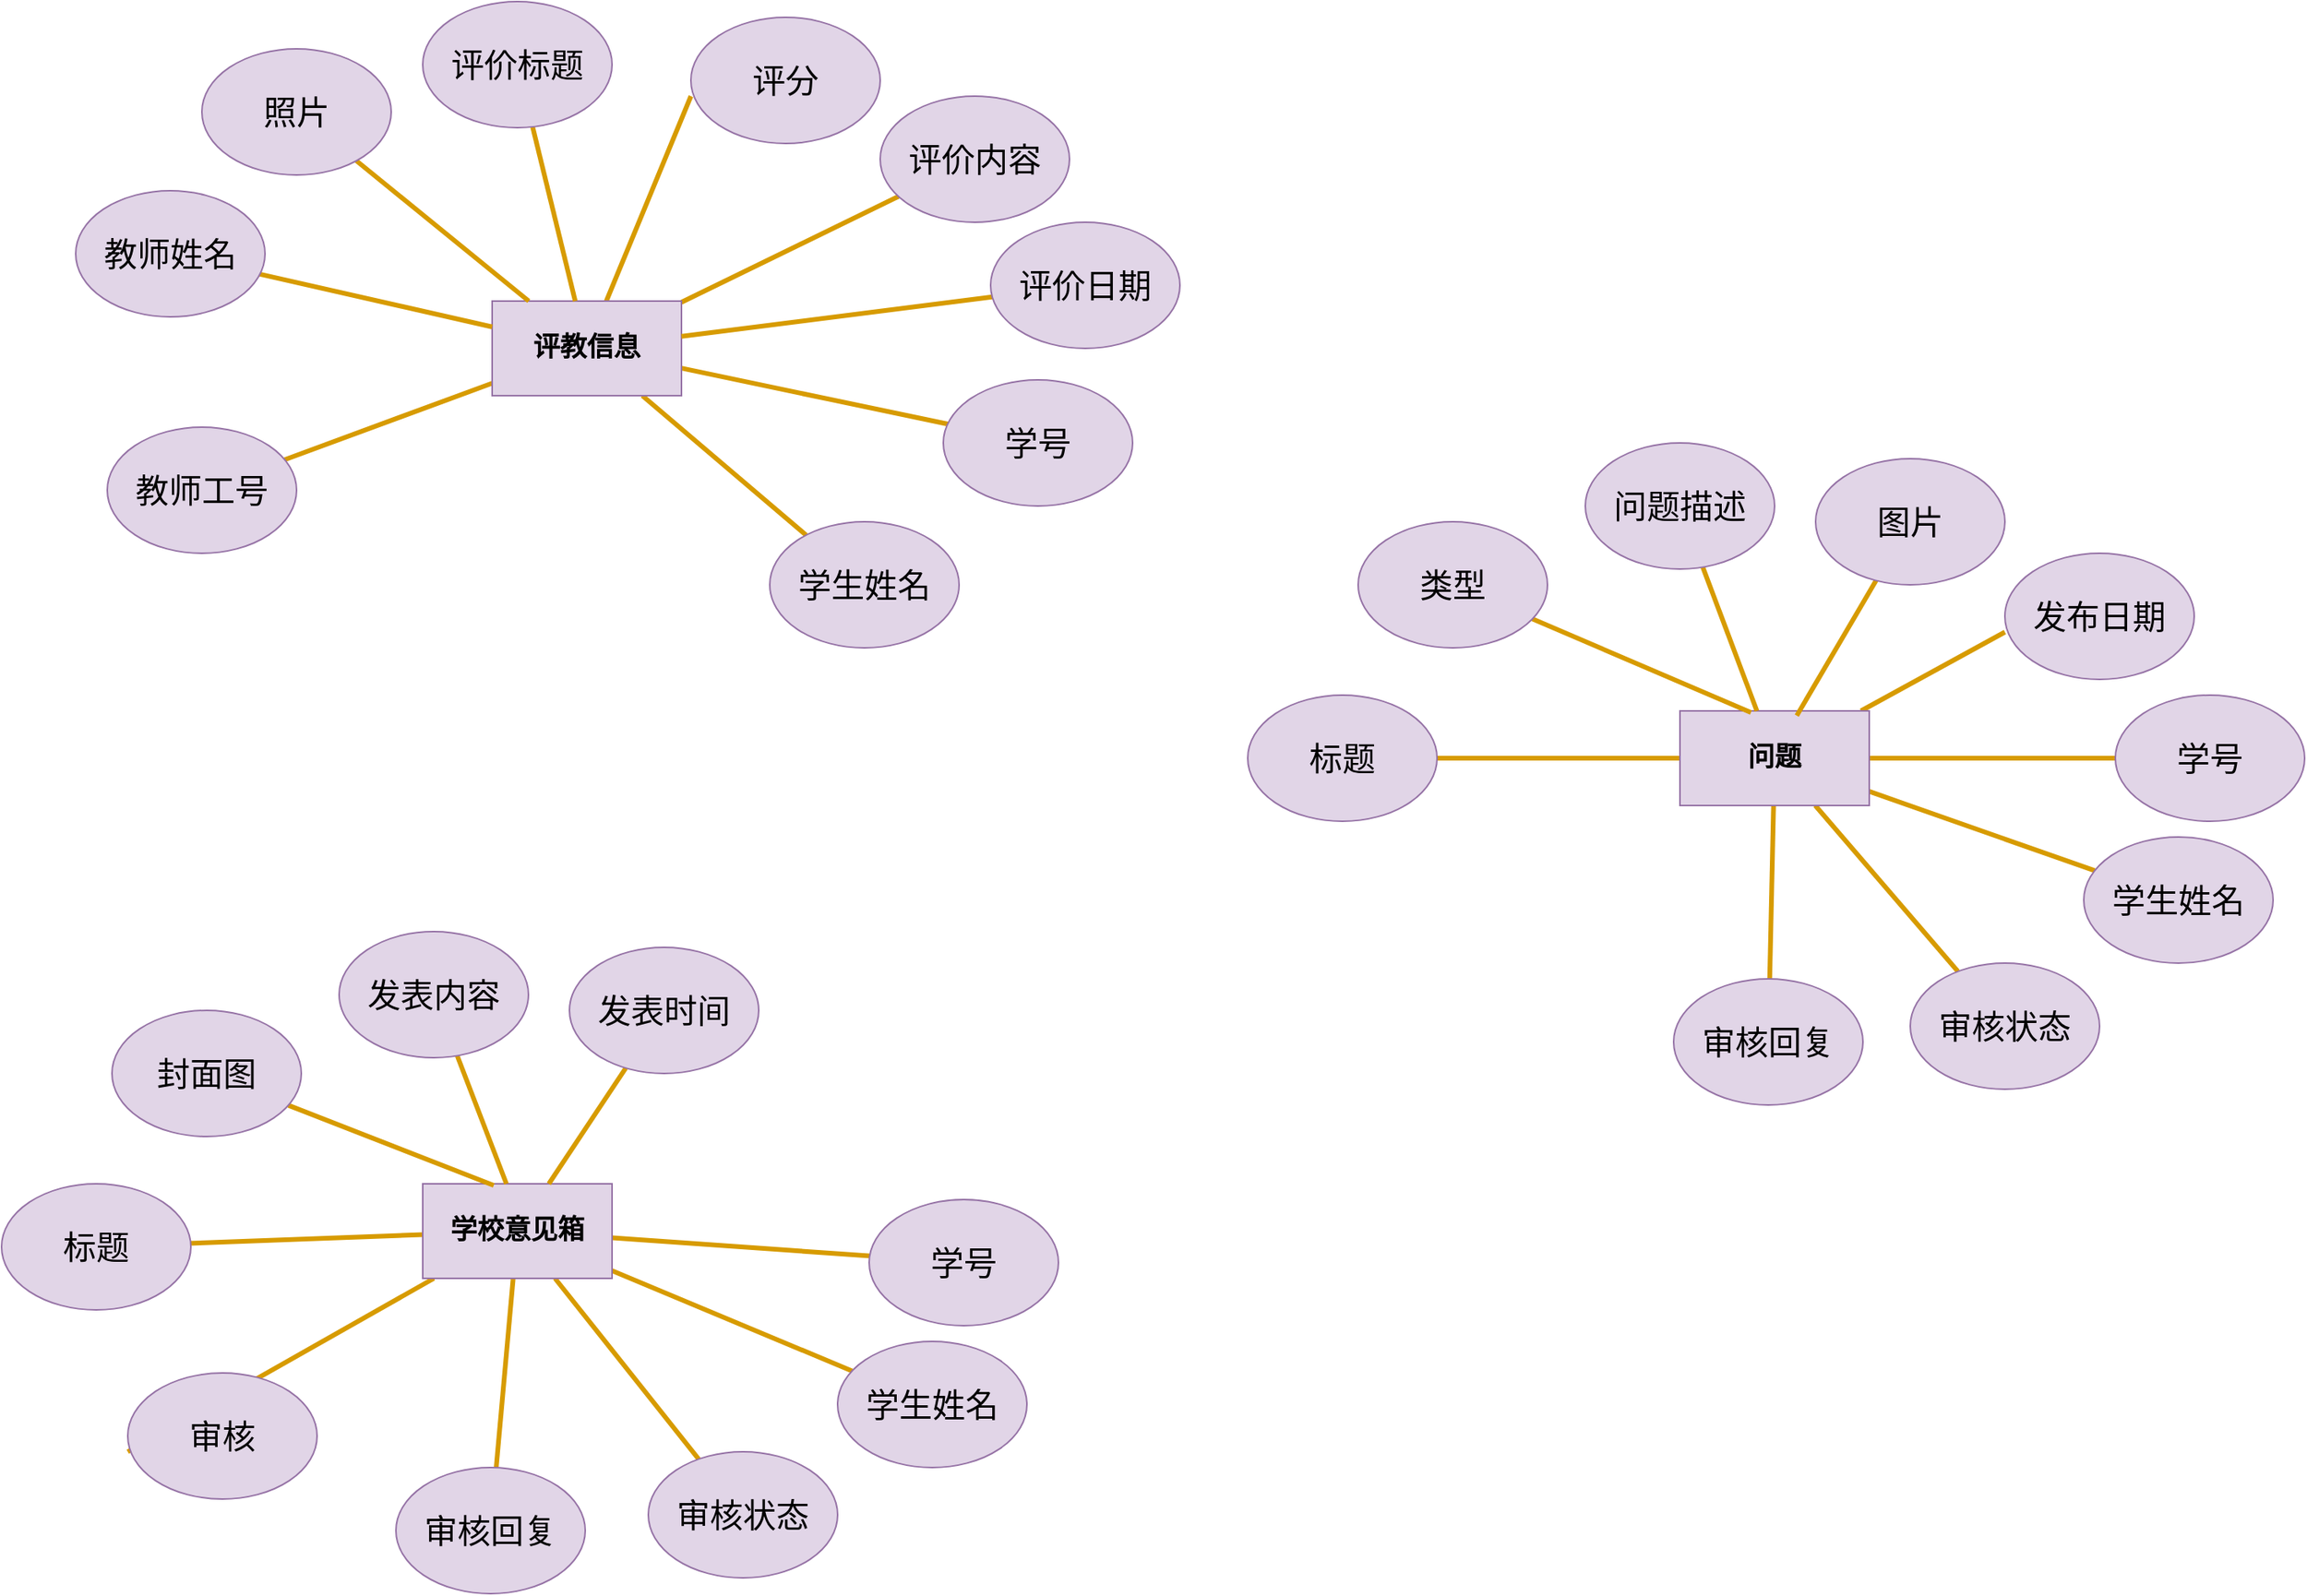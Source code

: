 <mxfile version="21.2.9" type="github">
  <diagram name="第 1 页" id="lqhFtGPekLb3dXe2P2rk">
    <mxGraphModel dx="1544" dy="2238" grid="1" gridSize="10" guides="1" tooltips="1" connect="1" arrows="1" fold="1" page="1" pageScale="1" pageWidth="827" pageHeight="1169" math="0" shadow="0">
      <root>
        <mxCell id="0" />
        <mxCell id="1" parent="0" />
        <mxCell id="Dka6jU04fZYeaKy0mmvw-1" style="rounded=0;orthogonalLoop=1;jettySize=auto;html=1;endArrow=none;endFill=0;fillColor=#ffe6cc;strokeColor=#d79b00;strokeWidth=3;" edge="1" parent="1" source="Dka6jU04fZYeaKy0mmvw-7" target="Dka6jU04fZYeaKy0mmvw-8">
          <mxGeometry relative="1" as="geometry" />
        </mxCell>
        <mxCell id="Dka6jU04fZYeaKy0mmvw-2" style="edgeStyle=none;shape=connector;rounded=0;orthogonalLoop=1;jettySize=auto;html=1;entryX=0;entryY=0.625;entryDx=0;entryDy=0;entryPerimeter=0;labelBackgroundColor=default;strokeColor=#d79b00;strokeWidth=3;fontFamily=Helvetica;fontSize=11;fontColor=default;endArrow=none;endFill=0;fillColor=#ffe6cc;" edge="1" parent="1" source="Dka6jU04fZYeaKy0mmvw-7" target="Dka6jU04fZYeaKy0mmvw-16">
          <mxGeometry relative="1" as="geometry" />
        </mxCell>
        <mxCell id="Dka6jU04fZYeaKy0mmvw-3" style="edgeStyle=none;shape=connector;rounded=0;orthogonalLoop=1;jettySize=auto;html=1;labelBackgroundColor=default;strokeColor=#d79b00;strokeWidth=3;fontFamily=Helvetica;fontSize=11;fontColor=default;endArrow=none;endFill=0;fillColor=#ffe6cc;" edge="1" parent="1" source="Dka6jU04fZYeaKy0mmvw-7" target="Dka6jU04fZYeaKy0mmvw-15">
          <mxGeometry relative="1" as="geometry" />
        </mxCell>
        <mxCell id="Dka6jU04fZYeaKy0mmvw-4" style="edgeStyle=none;shape=connector;rounded=0;orthogonalLoop=1;jettySize=auto;html=1;labelBackgroundColor=default;strokeColor=#d79b00;strokeWidth=3;fontFamily=Helvetica;fontSize=11;fontColor=default;endArrow=none;endFill=0;fillColor=#ffe6cc;" edge="1" parent="1" source="Dka6jU04fZYeaKy0mmvw-7" target="Dka6jU04fZYeaKy0mmvw-17">
          <mxGeometry relative="1" as="geometry" />
        </mxCell>
        <mxCell id="Dka6jU04fZYeaKy0mmvw-5" style="edgeStyle=none;shape=connector;rounded=0;orthogonalLoop=1;jettySize=auto;html=1;labelBackgroundColor=default;strokeColor=#d79b00;strokeWidth=3;fontFamily=Helvetica;fontSize=11;fontColor=default;endArrow=none;endFill=0;fillColor=#ffe6cc;" edge="1" parent="1" source="Dka6jU04fZYeaKy0mmvw-7" target="Dka6jU04fZYeaKy0mmvw-18">
          <mxGeometry relative="1" as="geometry" />
        </mxCell>
        <mxCell id="Dka6jU04fZYeaKy0mmvw-6" style="edgeStyle=none;shape=connector;rounded=0;orthogonalLoop=1;jettySize=auto;html=1;labelBackgroundColor=default;strokeColor=#d79b00;strokeWidth=3;fontFamily=Helvetica;fontSize=11;fontColor=default;endArrow=none;endFill=0;fillColor=#ffe6cc;" edge="1" parent="1" source="Dka6jU04fZYeaKy0mmvw-7" target="Dka6jU04fZYeaKy0mmvw-19">
          <mxGeometry relative="1" as="geometry" />
        </mxCell>
        <mxCell id="Dka6jU04fZYeaKy0mmvw-7" value="学校意见箱" style="rounded=0;whiteSpace=wrap;html=1;fillColor=#e1d5e7;strokeColor=#9673a6;fontFamily=Times New Roman;fontStyle=1;fontSize=17;" vertex="1" parent="1">
          <mxGeometry x="347" y="280" width="120" height="60" as="geometry" />
        </mxCell>
        <mxCell id="Dka6jU04fZYeaKy0mmvw-8" value="标题" style="ellipse;whiteSpace=wrap;html=1;fillColor=#e1d5e7;strokeColor=#9673a6;fontSize=21;" vertex="1" parent="1">
          <mxGeometry x="80" y="280" width="120" height="80" as="geometry" />
        </mxCell>
        <mxCell id="Dka6jU04fZYeaKy0mmvw-9" style="rounded=0;orthogonalLoop=1;jettySize=auto;html=1;endArrow=none;endFill=0;fillColor=#ffe6cc;strokeColor=#d79b00;strokeWidth=3;exitX=0.375;exitY=0.017;exitDx=0;exitDy=0;exitPerimeter=0;" edge="1" parent="1" source="Dka6jU04fZYeaKy0mmvw-7" target="Dka6jU04fZYeaKy0mmvw-10">
          <mxGeometry relative="1" as="geometry">
            <mxPoint x="344" y="270" as="sourcePoint" />
          </mxGeometry>
        </mxCell>
        <mxCell id="Dka6jU04fZYeaKy0mmvw-10" value="封面图" style="ellipse;whiteSpace=wrap;html=1;fillColor=#e1d5e7;strokeColor=#9673a6;fontSize=21;" vertex="1" parent="1">
          <mxGeometry x="150" y="170" width="120" height="80" as="geometry" />
        </mxCell>
        <mxCell id="Dka6jU04fZYeaKy0mmvw-11" style="rounded=0;orthogonalLoop=1;jettySize=auto;html=1;endArrow=none;endFill=0;fillColor=#ffe6cc;strokeColor=#d79b00;strokeWidth=3;" edge="1" parent="1" source="Dka6jU04fZYeaKy0mmvw-7" target="Dka6jU04fZYeaKy0mmvw-12">
          <mxGeometry relative="1" as="geometry">
            <mxPoint x="428" y="293" as="sourcePoint" />
          </mxGeometry>
        </mxCell>
        <mxCell id="Dka6jU04fZYeaKy0mmvw-12" value="发表时间" style="ellipse;whiteSpace=wrap;html=1;fillColor=#e1d5e7;strokeColor=#9673a6;fontSize=21;" vertex="1" parent="1">
          <mxGeometry x="440" y="130" width="120" height="80" as="geometry" />
        </mxCell>
        <mxCell id="Dka6jU04fZYeaKy0mmvw-13" style="edgeStyle=none;shape=connector;rounded=0;orthogonalLoop=1;jettySize=auto;html=1;entryX=0.442;entryY=0;entryDx=0;entryDy=0;entryPerimeter=0;labelBackgroundColor=default;strokeColor=#d79b00;strokeWidth=3;fontFamily=Helvetica;fontSize=11;fontColor=default;endArrow=none;endFill=0;fillColor=#ffe6cc;" edge="1" parent="1" source="Dka6jU04fZYeaKy0mmvw-14" target="Dka6jU04fZYeaKy0mmvw-7">
          <mxGeometry relative="1" as="geometry" />
        </mxCell>
        <mxCell id="Dka6jU04fZYeaKy0mmvw-14" value="发表内容" style="ellipse;whiteSpace=wrap;html=1;fillColor=#e1d5e7;strokeColor=#9673a6;fontSize=21;" vertex="1" parent="1">
          <mxGeometry x="294" y="120" width="120" height="80" as="geometry" />
        </mxCell>
        <mxCell id="Dka6jU04fZYeaKy0mmvw-15" value="学号" style="ellipse;whiteSpace=wrap;html=1;fillColor=#e1d5e7;strokeColor=#9673a6;fontSize=21;" vertex="1" parent="1">
          <mxGeometry x="630" y="290" width="120" height="80" as="geometry" />
        </mxCell>
        <mxCell id="Dka6jU04fZYeaKy0mmvw-16" value="审核" style="ellipse;whiteSpace=wrap;html=1;fillColor=#e1d5e7;strokeColor=#9673a6;fontSize=21;" vertex="1" parent="1">
          <mxGeometry x="160" y="400" width="120" height="80" as="geometry" />
        </mxCell>
        <mxCell id="Dka6jU04fZYeaKy0mmvw-17" value="学生姓名" style="ellipse;whiteSpace=wrap;html=1;fillColor=#e1d5e7;strokeColor=#9673a6;fontSize=21;" vertex="1" parent="1">
          <mxGeometry x="610" y="380" width="120" height="80" as="geometry" />
        </mxCell>
        <mxCell id="Dka6jU04fZYeaKy0mmvw-18" value="审核状态" style="ellipse;whiteSpace=wrap;html=1;fillColor=#e1d5e7;strokeColor=#9673a6;fontSize=21;" vertex="1" parent="1">
          <mxGeometry x="490" y="450" width="120" height="80" as="geometry" />
        </mxCell>
        <mxCell id="Dka6jU04fZYeaKy0mmvw-19" value="审核回复" style="ellipse;whiteSpace=wrap;html=1;fillColor=#e1d5e7;strokeColor=#9673a6;fontSize=21;" vertex="1" parent="1">
          <mxGeometry x="330" y="460" width="120" height="80" as="geometry" />
        </mxCell>
        <mxCell id="Dka6jU04fZYeaKy0mmvw-20" style="rounded=0;orthogonalLoop=1;jettySize=auto;html=1;endArrow=none;endFill=0;fillColor=#ffe6cc;strokeColor=#d79b00;strokeWidth=3;" edge="1" parent="1" source="Dka6jU04fZYeaKy0mmvw-26" target="Dka6jU04fZYeaKy0mmvw-27">
          <mxGeometry relative="1" as="geometry" />
        </mxCell>
        <mxCell id="Dka6jU04fZYeaKy0mmvw-21" style="edgeStyle=none;shape=connector;rounded=0;orthogonalLoop=1;jettySize=auto;html=1;entryX=0;entryY=0.625;entryDx=0;entryDy=0;entryPerimeter=0;labelBackgroundColor=default;strokeColor=#d79b00;strokeWidth=3;fontFamily=Helvetica;fontSize=11;fontColor=default;endArrow=none;endFill=0;fillColor=#ffe6cc;" edge="1" parent="1" source="Dka6jU04fZYeaKy0mmvw-26" target="Dka6jU04fZYeaKy0mmvw-35">
          <mxGeometry relative="1" as="geometry" />
        </mxCell>
        <mxCell id="Dka6jU04fZYeaKy0mmvw-22" style="edgeStyle=none;shape=connector;rounded=0;orthogonalLoop=1;jettySize=auto;html=1;labelBackgroundColor=default;strokeColor=#d79b00;strokeWidth=3;fontFamily=Helvetica;fontSize=11;fontColor=default;endArrow=none;endFill=0;fillColor=#ffe6cc;" edge="1" parent="1" source="Dka6jU04fZYeaKy0mmvw-26" target="Dka6jU04fZYeaKy0mmvw-34">
          <mxGeometry relative="1" as="geometry" />
        </mxCell>
        <mxCell id="Dka6jU04fZYeaKy0mmvw-23" style="edgeStyle=none;shape=connector;rounded=0;orthogonalLoop=1;jettySize=auto;html=1;labelBackgroundColor=default;strokeColor=#d79b00;strokeWidth=3;fontFamily=Helvetica;fontSize=11;fontColor=default;endArrow=none;endFill=0;fillColor=#ffe6cc;" edge="1" parent="1" source="Dka6jU04fZYeaKy0mmvw-26" target="Dka6jU04fZYeaKy0mmvw-36">
          <mxGeometry relative="1" as="geometry" />
        </mxCell>
        <mxCell id="Dka6jU04fZYeaKy0mmvw-24" style="edgeStyle=none;shape=connector;rounded=0;orthogonalLoop=1;jettySize=auto;html=1;labelBackgroundColor=default;strokeColor=#d79b00;strokeWidth=3;fontFamily=Helvetica;fontSize=11;fontColor=default;endArrow=none;endFill=0;fillColor=#ffe6cc;" edge="1" parent="1" source="Dka6jU04fZYeaKy0mmvw-26" target="Dka6jU04fZYeaKy0mmvw-37">
          <mxGeometry relative="1" as="geometry" />
        </mxCell>
        <mxCell id="Dka6jU04fZYeaKy0mmvw-25" style="edgeStyle=none;shape=connector;rounded=0;orthogonalLoop=1;jettySize=auto;html=1;labelBackgroundColor=default;strokeColor=#d79b00;strokeWidth=3;fontFamily=Helvetica;fontSize=11;fontColor=default;endArrow=none;endFill=0;fillColor=#ffe6cc;" edge="1" parent="1" source="Dka6jU04fZYeaKy0mmvw-26" target="Dka6jU04fZYeaKy0mmvw-38">
          <mxGeometry relative="1" as="geometry" />
        </mxCell>
        <mxCell id="Dka6jU04fZYeaKy0mmvw-26" value="问题" style="rounded=0;whiteSpace=wrap;html=1;fillColor=#e1d5e7;strokeColor=#9673a6;fontFamily=Times New Roman;fontStyle=1;fontSize=17;" vertex="1" parent="1">
          <mxGeometry x="1144" y="-20" width="120" height="60" as="geometry" />
        </mxCell>
        <mxCell id="Dka6jU04fZYeaKy0mmvw-27" value="标题" style="ellipse;whiteSpace=wrap;html=1;fillColor=#e1d5e7;strokeColor=#9673a6;fontSize=21;" vertex="1" parent="1">
          <mxGeometry x="870" y="-30" width="120" height="80" as="geometry" />
        </mxCell>
        <mxCell id="Dka6jU04fZYeaKy0mmvw-28" style="rounded=0;orthogonalLoop=1;jettySize=auto;html=1;endArrow=none;endFill=0;fillColor=#ffe6cc;strokeColor=#d79b00;strokeWidth=3;exitX=0.375;exitY=0.017;exitDx=0;exitDy=0;exitPerimeter=0;" edge="1" parent="1" source="Dka6jU04fZYeaKy0mmvw-26" target="Dka6jU04fZYeaKy0mmvw-29">
          <mxGeometry relative="1" as="geometry">
            <mxPoint x="1134" y="-40" as="sourcePoint" />
          </mxGeometry>
        </mxCell>
        <mxCell id="Dka6jU04fZYeaKy0mmvw-29" value="类型" style="ellipse;whiteSpace=wrap;html=1;fillColor=#e1d5e7;strokeColor=#9673a6;fontSize=21;" vertex="1" parent="1">
          <mxGeometry x="940" y="-140" width="120" height="80" as="geometry" />
        </mxCell>
        <mxCell id="Dka6jU04fZYeaKy0mmvw-30" style="rounded=0;orthogonalLoop=1;jettySize=auto;html=1;endArrow=none;endFill=0;fillColor=#ffe6cc;strokeColor=#d79b00;strokeWidth=3;exitX=0.617;exitY=0.05;exitDx=0;exitDy=0;exitPerimeter=0;" edge="1" parent="1" source="Dka6jU04fZYeaKy0mmvw-26" target="Dka6jU04fZYeaKy0mmvw-31">
          <mxGeometry relative="1" as="geometry">
            <mxPoint x="1324" y="-100" as="sourcePoint" />
          </mxGeometry>
        </mxCell>
        <mxCell id="Dka6jU04fZYeaKy0mmvw-31" value="图片" style="ellipse;whiteSpace=wrap;html=1;fillColor=#e1d5e7;strokeColor=#9673a6;fontSize=21;" vertex="1" parent="1">
          <mxGeometry x="1230" y="-180" width="120" height="80" as="geometry" />
        </mxCell>
        <mxCell id="Dka6jU04fZYeaKy0mmvw-32" style="edgeStyle=none;shape=connector;rounded=0;orthogonalLoop=1;jettySize=auto;html=1;labelBackgroundColor=default;strokeColor=#d79b00;strokeWidth=3;fontFamily=Helvetica;fontSize=11;fontColor=default;endArrow=none;endFill=0;fillColor=#ffe6cc;" edge="1" parent="1" source="Dka6jU04fZYeaKy0mmvw-33" target="Dka6jU04fZYeaKy0mmvw-26">
          <mxGeometry relative="1" as="geometry" />
        </mxCell>
        <mxCell id="Dka6jU04fZYeaKy0mmvw-33" value="问题描述" style="ellipse;whiteSpace=wrap;html=1;fillColor=#e1d5e7;strokeColor=#9673a6;fontSize=21;" vertex="1" parent="1">
          <mxGeometry x="1084" y="-190" width="120" height="80" as="geometry" />
        </mxCell>
        <mxCell id="Dka6jU04fZYeaKy0mmvw-34" value="学号" style="ellipse;whiteSpace=wrap;html=1;fillColor=#e1d5e7;strokeColor=#9673a6;fontSize=21;" vertex="1" parent="1">
          <mxGeometry x="1420" y="-30" width="120" height="80" as="geometry" />
        </mxCell>
        <mxCell id="Dka6jU04fZYeaKy0mmvw-35" value="发布日期" style="ellipse;whiteSpace=wrap;html=1;fillColor=#e1d5e7;strokeColor=#9673a6;fontSize=21;" vertex="1" parent="1">
          <mxGeometry x="1350" y="-120" width="120" height="80" as="geometry" />
        </mxCell>
        <mxCell id="Dka6jU04fZYeaKy0mmvw-36" value="学生姓名" style="ellipse;whiteSpace=wrap;html=1;fillColor=#e1d5e7;strokeColor=#9673a6;fontSize=21;" vertex="1" parent="1">
          <mxGeometry x="1400" y="60" width="120" height="80" as="geometry" />
        </mxCell>
        <mxCell id="Dka6jU04fZYeaKy0mmvw-37" value="审核状态" style="ellipse;whiteSpace=wrap;html=1;fillColor=#e1d5e7;strokeColor=#9673a6;fontSize=21;" vertex="1" parent="1">
          <mxGeometry x="1290" y="140" width="120" height="80" as="geometry" />
        </mxCell>
        <mxCell id="Dka6jU04fZYeaKy0mmvw-38" value="审核回复" style="ellipse;whiteSpace=wrap;html=1;fillColor=#e1d5e7;strokeColor=#9673a6;fontSize=21;" vertex="1" parent="1">
          <mxGeometry x="1140" y="150" width="120" height="80" as="geometry" />
        </mxCell>
        <mxCell id="Dka6jU04fZYeaKy0mmvw-58" style="rounded=0;orthogonalLoop=1;jettySize=auto;html=1;endArrow=none;endFill=0;fillColor=#ffe6cc;strokeColor=#d79b00;strokeWidth=3;" edge="1" parent="1" source="Dka6jU04fZYeaKy0mmvw-63" target="Dka6jU04fZYeaKy0mmvw-64">
          <mxGeometry relative="1" as="geometry" />
        </mxCell>
        <mxCell id="Dka6jU04fZYeaKy0mmvw-59" style="edgeStyle=none;shape=connector;rounded=0;orthogonalLoop=1;jettySize=auto;html=1;entryX=0;entryY=0.625;entryDx=0;entryDy=0;entryPerimeter=0;labelBackgroundColor=default;strokeColor=#d79b00;strokeWidth=3;fontFamily=Helvetica;fontSize=11;fontColor=default;endArrow=none;endFill=0;fillColor=#ffe6cc;" edge="1" parent="1" source="Dka6jU04fZYeaKy0mmvw-63" target="Dka6jU04fZYeaKy0mmvw-72">
          <mxGeometry relative="1" as="geometry" />
        </mxCell>
        <mxCell id="Dka6jU04fZYeaKy0mmvw-60" style="edgeStyle=none;shape=connector;rounded=0;orthogonalLoop=1;jettySize=auto;html=1;labelBackgroundColor=default;strokeColor=#d79b00;strokeWidth=3;fontFamily=Helvetica;fontSize=11;fontColor=default;endArrow=none;endFill=0;fillColor=#ffe6cc;" edge="1" parent="1" source="Dka6jU04fZYeaKy0mmvw-63" target="Dka6jU04fZYeaKy0mmvw-71">
          <mxGeometry relative="1" as="geometry" />
        </mxCell>
        <mxCell id="Dka6jU04fZYeaKy0mmvw-61" style="edgeStyle=none;shape=connector;rounded=0;orthogonalLoop=1;jettySize=auto;html=1;labelBackgroundColor=default;strokeColor=#d79b00;strokeWidth=3;fontFamily=Helvetica;fontSize=11;fontColor=default;endArrow=none;endFill=0;fillColor=#ffe6cc;" edge="1" parent="1" source="Dka6jU04fZYeaKy0mmvw-63" target="Dka6jU04fZYeaKy0mmvw-73">
          <mxGeometry relative="1" as="geometry" />
        </mxCell>
        <mxCell id="Dka6jU04fZYeaKy0mmvw-62" style="edgeStyle=none;shape=connector;rounded=0;orthogonalLoop=1;jettySize=auto;html=1;labelBackgroundColor=default;strokeColor=#d79b00;strokeWidth=3;fontFamily=Helvetica;fontSize=11;fontColor=default;endArrow=none;endFill=0;fillColor=#ffe6cc;" edge="1" parent="1" source="Dka6jU04fZYeaKy0mmvw-63" target="Dka6jU04fZYeaKy0mmvw-74">
          <mxGeometry relative="1" as="geometry" />
        </mxCell>
        <mxCell id="Dka6jU04fZYeaKy0mmvw-63" value="评教信息" style="rounded=0;whiteSpace=wrap;html=1;fillColor=#e1d5e7;strokeColor=#9673a6;fontFamily=Times New Roman;fontStyle=1;fontSize=17;" vertex="1" parent="1">
          <mxGeometry x="391" y="-280" width="120" height="60" as="geometry" />
        </mxCell>
        <mxCell id="Dka6jU04fZYeaKy0mmvw-64" value="教师工号" style="ellipse;whiteSpace=wrap;html=1;fillColor=#e1d5e7;strokeColor=#9673a6;fontSize=21;" vertex="1" parent="1">
          <mxGeometry x="147" y="-200" width="120" height="80" as="geometry" />
        </mxCell>
        <mxCell id="Dka6jU04fZYeaKy0mmvw-65" style="rounded=0;orthogonalLoop=1;jettySize=auto;html=1;endArrow=none;endFill=0;fillColor=#ffe6cc;strokeColor=#d79b00;strokeWidth=3;" edge="1" parent="1" source="Dka6jU04fZYeaKy0mmvw-63" target="Dka6jU04fZYeaKy0mmvw-66">
          <mxGeometry relative="1" as="geometry">
            <mxPoint x="381" y="-300" as="sourcePoint" />
          </mxGeometry>
        </mxCell>
        <mxCell id="Dka6jU04fZYeaKy0mmvw-66" value="教师姓名" style="ellipse;whiteSpace=wrap;html=1;fillColor=#e1d5e7;strokeColor=#9673a6;fontSize=21;" vertex="1" parent="1">
          <mxGeometry x="127" y="-350" width="120" height="80" as="geometry" />
        </mxCell>
        <mxCell id="Dka6jU04fZYeaKy0mmvw-67" style="rounded=0;orthogonalLoop=1;jettySize=auto;html=1;endArrow=none;endFill=0;fillColor=#ffe6cc;strokeColor=#d79b00;strokeWidth=3;" edge="1" parent="1" source="Dka6jU04fZYeaKy0mmvw-63" target="Dka6jU04fZYeaKy0mmvw-68">
          <mxGeometry relative="1" as="geometry">
            <mxPoint x="571" y="-360" as="sourcePoint" />
          </mxGeometry>
        </mxCell>
        <mxCell id="Dka6jU04fZYeaKy0mmvw-68" value="评价标题" style="ellipse;whiteSpace=wrap;html=1;fillColor=#e1d5e7;strokeColor=#9673a6;fontSize=21;" vertex="1" parent="1">
          <mxGeometry x="347" y="-470" width="120" height="80" as="geometry" />
        </mxCell>
        <mxCell id="Dka6jU04fZYeaKy0mmvw-69" style="edgeStyle=none;shape=connector;rounded=0;orthogonalLoop=1;jettySize=auto;html=1;labelBackgroundColor=default;strokeColor=#d79b00;strokeWidth=3;fontFamily=Helvetica;fontSize=11;fontColor=default;endArrow=none;endFill=0;fillColor=#ffe6cc;" edge="1" parent="1" source="Dka6jU04fZYeaKy0mmvw-70" target="Dka6jU04fZYeaKy0mmvw-63">
          <mxGeometry relative="1" as="geometry" />
        </mxCell>
        <mxCell id="Dka6jU04fZYeaKy0mmvw-70" value="照片" style="ellipse;whiteSpace=wrap;html=1;fillColor=#e1d5e7;strokeColor=#9673a6;fontSize=21;" vertex="1" parent="1">
          <mxGeometry x="207" y="-440" width="120" height="80" as="geometry" />
        </mxCell>
        <mxCell id="Dka6jU04fZYeaKy0mmvw-71" value="评价内容" style="ellipse;whiteSpace=wrap;html=1;fillColor=#e1d5e7;strokeColor=#9673a6;fontSize=21;" vertex="1" parent="1">
          <mxGeometry x="637" y="-410" width="120" height="80" as="geometry" />
        </mxCell>
        <mxCell id="Dka6jU04fZYeaKy0mmvw-72" value="评分" style="ellipse;whiteSpace=wrap;html=1;fillColor=#e1d5e7;strokeColor=#9673a6;fontSize=21;" vertex="1" parent="1">
          <mxGeometry x="517" y="-460" width="120" height="80" as="geometry" />
        </mxCell>
        <mxCell id="Dka6jU04fZYeaKy0mmvw-73" value="学号" style="ellipse;whiteSpace=wrap;html=1;fillColor=#e1d5e7;strokeColor=#9673a6;fontSize=21;" vertex="1" parent="1">
          <mxGeometry x="677" y="-230" width="120" height="80" as="geometry" />
        </mxCell>
        <mxCell id="Dka6jU04fZYeaKy0mmvw-74" value="学生姓名" style="ellipse;whiteSpace=wrap;html=1;fillColor=#e1d5e7;strokeColor=#9673a6;fontSize=21;" vertex="1" parent="1">
          <mxGeometry x="567" y="-140" width="120" height="80" as="geometry" />
        </mxCell>
        <mxCell id="Dka6jU04fZYeaKy0mmvw-75" style="edgeStyle=none;shape=connector;rounded=0;orthogonalLoop=1;jettySize=auto;html=1;labelBackgroundColor=default;strokeColor=#d79b00;strokeWidth=3;fontFamily=Helvetica;fontSize=11;fontColor=default;endArrow=none;endFill=0;fillColor=#ffe6cc;" edge="1" parent="1" source="Dka6jU04fZYeaKy0mmvw-76" target="Dka6jU04fZYeaKy0mmvw-63">
          <mxGeometry relative="1" as="geometry" />
        </mxCell>
        <mxCell id="Dka6jU04fZYeaKy0mmvw-76" value="评价日期" style="ellipse;whiteSpace=wrap;html=1;fillColor=#e1d5e7;strokeColor=#9673a6;fontSize=21;" vertex="1" parent="1">
          <mxGeometry x="707" y="-330" width="120" height="80" as="geometry" />
        </mxCell>
      </root>
    </mxGraphModel>
  </diagram>
</mxfile>
